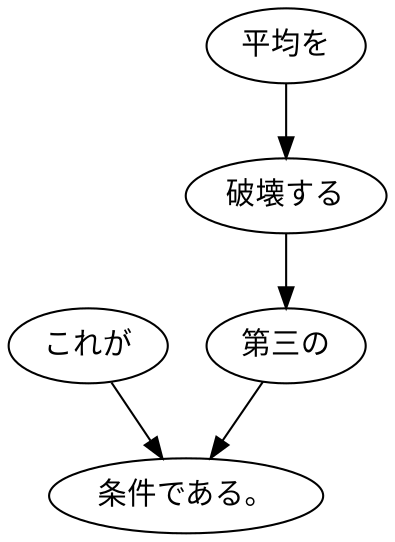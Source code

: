 digraph graph2292 {
	node0 [label="これが"];
	node1 [label="平均を"];
	node2 [label="破壊する"];
	node3 [label="第三の"];
	node4 [label="条件である。"];
	node0 -> node4;
	node1 -> node2;
	node2 -> node3;
	node3 -> node4;
}

